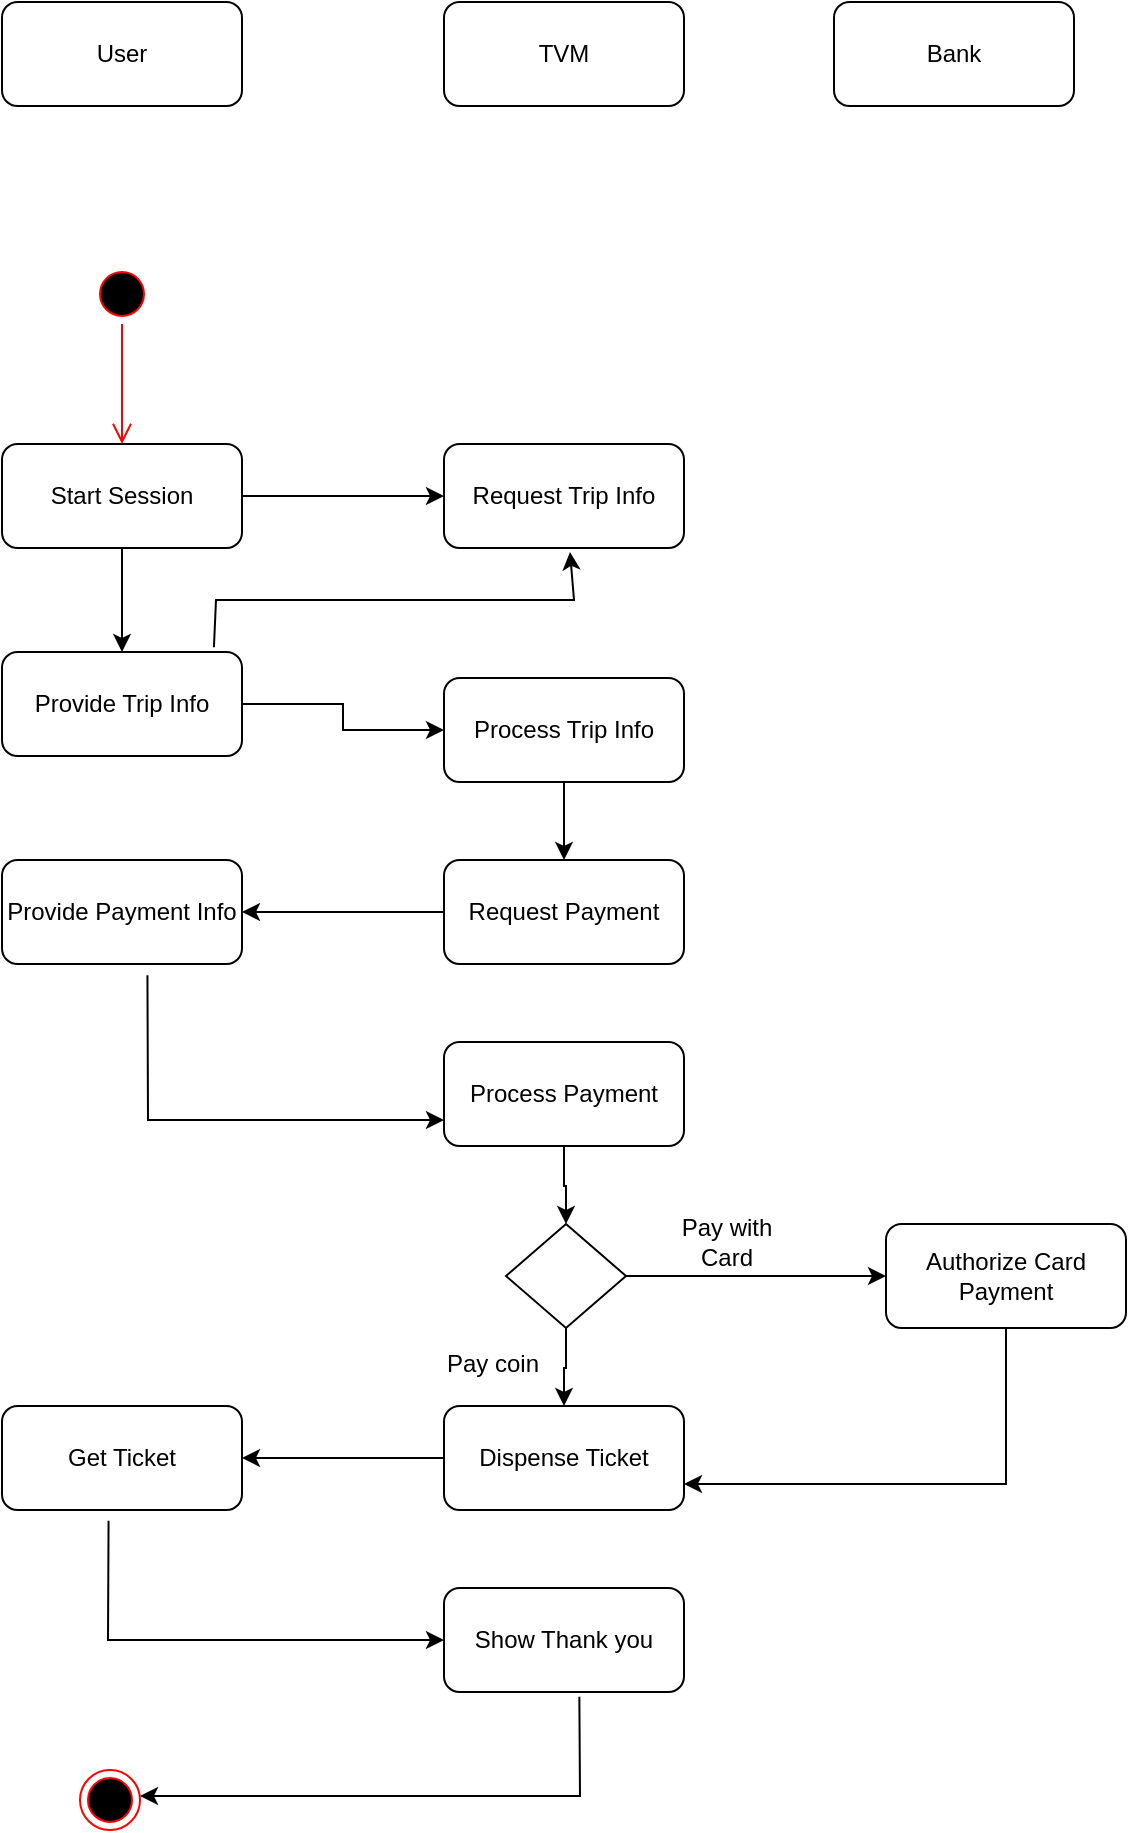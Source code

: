 <mxfile version="20.4.1" type="device"><diagram id="gDJLe3tCB53izDLcpRfm" name="Page-1"><mxGraphModel dx="782" dy="379" grid="1" gridSize="13" guides="1" tooltips="1" connect="1" arrows="1" fold="1" page="1" pageScale="1" pageWidth="827" pageHeight="1169" math="0" shadow="0"><root><mxCell id="0"/><mxCell id="1" parent="0"/><mxCell id="uWyfkHXyD0uQLl2NAqjD-46" value="" style="edgeStyle=orthogonalEdgeStyle;rounded=0;orthogonalLoop=1;jettySize=auto;html=1;" edge="1" parent="1" source="uWyfkHXyD0uQLl2NAqjD-40" target="uWyfkHXyD0uQLl2NAqjD-43"><mxGeometry relative="1" as="geometry"/></mxCell><mxCell id="uWyfkHXyD0uQLl2NAqjD-47" value="" style="edgeStyle=orthogonalEdgeStyle;rounded=0;orthogonalLoop=1;jettySize=auto;html=1;" edge="1" parent="1" source="uWyfkHXyD0uQLl2NAqjD-40" target="uWyfkHXyD0uQLl2NAqjD-41"><mxGeometry relative="1" as="geometry"/></mxCell><mxCell id="uWyfkHXyD0uQLl2NAqjD-40" value="Start Session" style="rounded=1;whiteSpace=wrap;html=1;fillColor=none;" vertex="1" parent="1"><mxGeometry x="104" y="286" width="120" height="52" as="geometry"/></mxCell><mxCell id="uWyfkHXyD0uQLl2NAqjD-48" value="" style="edgeStyle=orthogonalEdgeStyle;rounded=0;orthogonalLoop=1;jettySize=auto;html=1;" edge="1" parent="1" source="uWyfkHXyD0uQLl2NAqjD-41" target="uWyfkHXyD0uQLl2NAqjD-44"><mxGeometry relative="1" as="geometry"/></mxCell><mxCell id="uWyfkHXyD0uQLl2NAqjD-41" value="Provide Trip Info" style="rounded=1;whiteSpace=wrap;html=1;fillColor=none;" vertex="1" parent="1"><mxGeometry x="104" y="390" width="120" height="52" as="geometry"/></mxCell><mxCell id="uWyfkHXyD0uQLl2NAqjD-42" value="Provide Payment Info" style="rounded=1;whiteSpace=wrap;html=1;fillColor=none;" vertex="1" parent="1"><mxGeometry x="104" y="494" width="120" height="52" as="geometry"/></mxCell><mxCell id="uWyfkHXyD0uQLl2NAqjD-43" value="Request Trip Info" style="rounded=1;whiteSpace=wrap;html=1;fillColor=none;" vertex="1" parent="1"><mxGeometry x="325" y="286" width="120" height="52" as="geometry"/></mxCell><mxCell id="uWyfkHXyD0uQLl2NAqjD-50" value="" style="edgeStyle=orthogonalEdgeStyle;rounded=0;orthogonalLoop=1;jettySize=auto;html=1;" edge="1" parent="1" source="uWyfkHXyD0uQLl2NAqjD-44" target="uWyfkHXyD0uQLl2NAqjD-49"><mxGeometry relative="1" as="geometry"/></mxCell><mxCell id="uWyfkHXyD0uQLl2NAqjD-44" value="Process Trip Info" style="rounded=1;whiteSpace=wrap;html=1;fillColor=none;" vertex="1" parent="1"><mxGeometry x="325" y="403" width="120" height="52" as="geometry"/></mxCell><mxCell id="uWyfkHXyD0uQLl2NAqjD-51" value="" style="edgeStyle=orthogonalEdgeStyle;rounded=0;orthogonalLoop=1;jettySize=auto;html=1;" edge="1" parent="1" source="uWyfkHXyD0uQLl2NAqjD-49" target="uWyfkHXyD0uQLl2NAqjD-42"><mxGeometry relative="1" as="geometry"/></mxCell><mxCell id="uWyfkHXyD0uQLl2NAqjD-49" value="Request Payment" style="rounded=1;whiteSpace=wrap;html=1;fillColor=none;" vertex="1" parent="1"><mxGeometry x="325" y="494" width="120" height="52" as="geometry"/></mxCell><mxCell id="uWyfkHXyD0uQLl2NAqjD-57" value="" style="edgeStyle=orthogonalEdgeStyle;rounded=0;orthogonalLoop=1;jettySize=auto;html=1;" edge="1" parent="1" source="uWyfkHXyD0uQLl2NAqjD-52" target="uWyfkHXyD0uQLl2NAqjD-56"><mxGeometry relative="1" as="geometry"/></mxCell><mxCell id="uWyfkHXyD0uQLl2NAqjD-52" value="Process Payment" style="rounded=1;whiteSpace=wrap;html=1;fillColor=none;" vertex="1" parent="1"><mxGeometry x="325" y="585" width="120" height="52" as="geometry"/></mxCell><mxCell id="uWyfkHXyD0uQLl2NAqjD-53" value="" style="endArrow=classic;html=1;rounded=0;exitX=0.883;exitY=-0.045;exitDx=0;exitDy=0;exitPerimeter=0;" edge="1" parent="1" source="uWyfkHXyD0uQLl2NAqjD-41"><mxGeometry width="50" height="50" relative="1" as="geometry"><mxPoint x="208" y="351" as="sourcePoint"/><mxPoint x="388" y="340" as="targetPoint"/><Array as="points"><mxPoint x="211" y="364"/><mxPoint x="286" y="364"/><mxPoint x="390" y="364"/></Array></mxGeometry></mxCell><mxCell id="uWyfkHXyD0uQLl2NAqjD-54" value="" style="endArrow=classic;html=1;rounded=0;entryX=0;entryY=0.75;entryDx=0;entryDy=0;exitX=0.606;exitY=1.109;exitDx=0;exitDy=0;exitPerimeter=0;" edge="1" parent="1" source="uWyfkHXyD0uQLl2NAqjD-42" target="uWyfkHXyD0uQLl2NAqjD-52"><mxGeometry width="50" height="50" relative="1" as="geometry"><mxPoint x="182" y="622" as="sourcePoint"/><mxPoint x="232" y="572" as="targetPoint"/><Array as="points"><mxPoint x="177" y="624"/></Array></mxGeometry></mxCell><mxCell id="uWyfkHXyD0uQLl2NAqjD-66" value="" style="edgeStyle=orthogonalEdgeStyle;rounded=0;orthogonalLoop=1;jettySize=auto;html=1;" edge="1" parent="1" source="uWyfkHXyD0uQLl2NAqjD-55" target="uWyfkHXyD0uQLl2NAqjD-65"><mxGeometry relative="1" as="geometry"/></mxCell><mxCell id="uWyfkHXyD0uQLl2NAqjD-55" value="Dispense Ticket" style="rounded=1;whiteSpace=wrap;html=1;fillColor=none;" vertex="1" parent="1"><mxGeometry x="325" y="767" width="120" height="52" as="geometry"/></mxCell><mxCell id="uWyfkHXyD0uQLl2NAqjD-58" value="" style="edgeStyle=orthogonalEdgeStyle;rounded=0;orthogonalLoop=1;jettySize=auto;html=1;" edge="1" parent="1" source="uWyfkHXyD0uQLl2NAqjD-56" target="uWyfkHXyD0uQLl2NAqjD-55"><mxGeometry relative="1" as="geometry"/></mxCell><mxCell id="uWyfkHXyD0uQLl2NAqjD-62" value="" style="edgeStyle=orthogonalEdgeStyle;rounded=0;orthogonalLoop=1;jettySize=auto;html=1;entryX=0;entryY=0.5;entryDx=0;entryDy=0;" edge="1" parent="1" source="uWyfkHXyD0uQLl2NAqjD-56" target="uWyfkHXyD0uQLl2NAqjD-60"><mxGeometry relative="1" as="geometry"><mxPoint x="486" y="702" as="targetPoint"/></mxGeometry></mxCell><mxCell id="uWyfkHXyD0uQLl2NAqjD-56" value="" style="rhombus;whiteSpace=wrap;html=1;fillColor=none;" vertex="1" parent="1"><mxGeometry x="356" y="676" width="60" height="52" as="geometry"/></mxCell><mxCell id="uWyfkHXyD0uQLl2NAqjD-59" value="Pay coin" style="rounded=0;whiteSpace=wrap;html=1;fillColor=none;strokeColor=none;" vertex="1" parent="1"><mxGeometry x="312" y="724" width="75" height="43" as="geometry"/></mxCell><mxCell id="uWyfkHXyD0uQLl2NAqjD-60" value="Authorize Card Payment" style="rounded=1;whiteSpace=wrap;html=1;fillColor=none;" vertex="1" parent="1"><mxGeometry x="546" y="676" width="120" height="52" as="geometry"/></mxCell><mxCell id="uWyfkHXyD0uQLl2NAqjD-63" value="Pay with Card" style="rounded=0;whiteSpace=wrap;html=1;fillColor=none;strokeColor=none;" vertex="1" parent="1"><mxGeometry x="429" y="663" width="75" height="43" as="geometry"/></mxCell><mxCell id="uWyfkHXyD0uQLl2NAqjD-64" value="" style="endArrow=classic;html=1;rounded=0;exitX=0.5;exitY=1;exitDx=0;exitDy=0;entryX=1;entryY=0.75;entryDx=0;entryDy=0;" edge="1" parent="1" source="uWyfkHXyD0uQLl2NAqjD-60" target="uWyfkHXyD0uQLl2NAqjD-55"><mxGeometry width="50" height="50" relative="1" as="geometry"><mxPoint x="468" y="869" as="sourcePoint"/><mxPoint x="518" y="819" as="targetPoint"/><Array as="points"><mxPoint x="606" y="806"/></Array></mxGeometry></mxCell><mxCell id="uWyfkHXyD0uQLl2NAqjD-65" value="Get Ticket" style="rounded=1;whiteSpace=wrap;html=1;fillColor=none;" vertex="1" parent="1"><mxGeometry x="104" y="767" width="120" height="52" as="geometry"/></mxCell><mxCell id="uWyfkHXyD0uQLl2NAqjD-67" value="Show Thank you" style="rounded=1;whiteSpace=wrap;html=1;fillColor=none;" vertex="1" parent="1"><mxGeometry x="325" y="858" width="120" height="52" as="geometry"/></mxCell><mxCell id="uWyfkHXyD0uQLl2NAqjD-68" value="" style="endArrow=classic;html=1;rounded=0;exitX=0.444;exitY=1.103;exitDx=0;exitDy=0;exitPerimeter=0;" edge="1" parent="1" source="uWyfkHXyD0uQLl2NAqjD-65"><mxGeometry width="50" height="50" relative="1" as="geometry"><mxPoint x="156" y="884" as="sourcePoint"/><mxPoint x="325" y="884" as="targetPoint"/><Array as="points"><mxPoint x="157" y="884"/></Array></mxGeometry></mxCell><mxCell id="uWyfkHXyD0uQLl2NAqjD-69" value="" style="ellipse;html=1;shape=startState;fillColor=#000000;strokeColor=#ff0000;" vertex="1" parent="1"><mxGeometry x="149" y="196" width="30" height="30" as="geometry"/></mxCell><mxCell id="uWyfkHXyD0uQLl2NAqjD-70" value="" style="edgeStyle=orthogonalEdgeStyle;html=1;verticalAlign=bottom;endArrow=open;endSize=8;strokeColor=#ff0000;rounded=0;" edge="1" source="uWyfkHXyD0uQLl2NAqjD-69" parent="1"><mxGeometry relative="1" as="geometry"><mxPoint x="164" y="286" as="targetPoint"/></mxGeometry></mxCell><mxCell id="uWyfkHXyD0uQLl2NAqjD-71" value="" style="ellipse;html=1;shape=endState;fillColor=#000000;strokeColor=#ff0000;" vertex="1" parent="1"><mxGeometry x="143" y="949" width="30" height="30" as="geometry"/></mxCell><mxCell id="uWyfkHXyD0uQLl2NAqjD-72" value="" style="endArrow=classic;html=1;rounded=0;exitX=0.564;exitY=1.045;exitDx=0;exitDy=0;exitPerimeter=0;" edge="1" parent="1" source="uWyfkHXyD0uQLl2NAqjD-67"><mxGeometry width="50" height="50" relative="1" as="geometry"><mxPoint x="123" y="1012" as="sourcePoint"/><mxPoint x="173" y="962" as="targetPoint"/><Array as="points"><mxPoint x="393" y="962"/></Array></mxGeometry></mxCell><mxCell id="uWyfkHXyD0uQLl2NAqjD-73" value="User" style="rounded=1;whiteSpace=wrap;html=1;fillColor=none;" vertex="1" parent="1"><mxGeometry x="104" y="65" width="120" height="52" as="geometry"/></mxCell><mxCell id="uWyfkHXyD0uQLl2NAqjD-74" value="TVM&lt;span style=&quot;color: rgba(0, 0, 0, 0); font-family: monospace; font-size: 0px; text-align: start;&quot;&gt;%3CmxGraphModel%3E%3Croot%3E%3CmxCell%20id%3D%220%22%2F%3E%3CmxCell%20id%3D%221%22%20parent%3D%220%22%2F%3E%3CmxCell%20id%3D%222%22%20value%3D%22Start%20Session%22%20style%3D%22rounded%3D1%3BwhiteSpace%3Dwrap%3Bhtml%3D1%3BfillColor%3Dnone%3B%22%20vertex%3D%221%22%20parent%3D%221%22%3E%3CmxGeometry%20x%3D%22104%22%20y%3D%22286%22%20width%3D%22120%22%20height%3D%2252%22%20as%3D%22geometry%22%2F%3E%3C%2FmxCell%3E%3C%2Froot%3E%3C%2FmxGraphModel%3E&lt;/span&gt;&lt;span style=&quot;color: rgba(0, 0, 0, 0); font-family: monospace; font-size: 0px; text-align: start;&quot;&gt;%3CmxGraphModel%3E%3Croot%3E%3CmxCell%20id%3D%220%22%2F%3E%3CmxCell%20id%3D%221%22%20parent%3D%220%22%2F%3E%3CmxCell%20id%3D%222%22%20value%3D%22Start%20Session%22%20style%3D%22rounded%3D1%3BwhiteSpace%3Dwrap%3Bhtml%3D1%3BfillColor%3Dnone%3B%22%20vertex%3D%221%22%20parent%3D%221%22%3E%3CmxGeometry%20x%3D%22104%22%20y%3D%22286%22%20width%3D%22120%22%20height%3D%2252%22%20as%3D%22geometry%22%2F%3E%3C%2FmxCell%3E%3C%2Froot%3E%3C%2FmxGraphModel%3E&lt;/span&gt;" style="rounded=1;whiteSpace=wrap;html=1;fillColor=none;" vertex="1" parent="1"><mxGeometry x="325" y="65" width="120" height="52" as="geometry"/></mxCell><mxCell id="uWyfkHXyD0uQLl2NAqjD-75" value="Bank" style="rounded=1;whiteSpace=wrap;html=1;fillColor=none;" vertex="1" parent="1"><mxGeometry x="520" y="65" width="120" height="52" as="geometry"/></mxCell></root></mxGraphModel></diagram></mxfile>